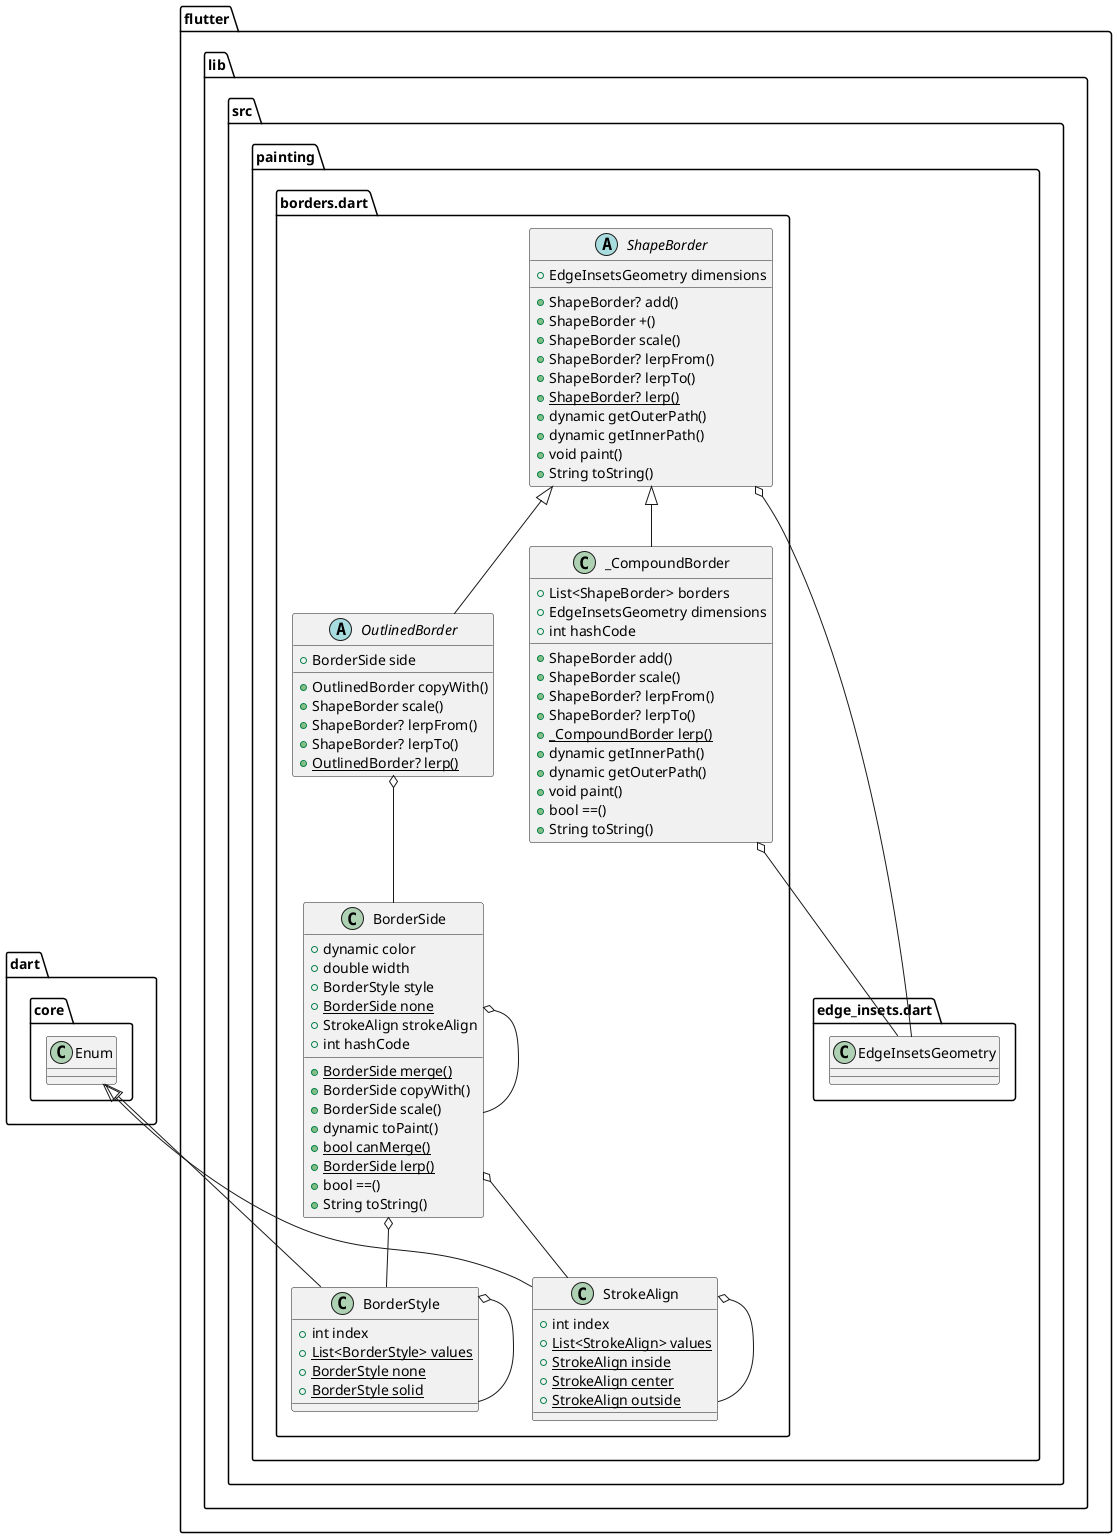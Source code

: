 @startuml
set namespaceSeparator ::

class "flutter::lib::src::painting::borders.dart::BorderSide" {
  +dynamic color
  +double width
  +BorderStyle style
  {static} +BorderSide none
  +StrokeAlign strokeAlign
  +int hashCode
  {static} +BorderSide merge()
  +BorderSide copyWith()
  +BorderSide scale()
  +dynamic toPaint()
  {static} +bool canMerge()
  {static} +BorderSide lerp()
  +bool ==()
  +String toString()
}

"flutter::lib::src::painting::borders.dart::BorderSide" o-- "flutter::lib::src::painting::borders.dart::BorderStyle"
"flutter::lib::src::painting::borders.dart::BorderSide" o-- "flutter::lib::src::painting::borders.dart::BorderSide"
"flutter::lib::src::painting::borders.dart::BorderSide" o-- "flutter::lib::src::painting::borders.dart::StrokeAlign"

abstract class "flutter::lib::src::painting::borders.dart::ShapeBorder" {
  +EdgeInsetsGeometry dimensions
  +ShapeBorder? add()
  +ShapeBorder +()
  +ShapeBorder scale()
  +ShapeBorder? lerpFrom()
  +ShapeBorder? lerpTo()
  {static} +ShapeBorder? lerp()
  +dynamic getOuterPath()
  +dynamic getInnerPath()
  +void paint()
  +String toString()
}

"flutter::lib::src::painting::borders.dart::ShapeBorder" o-- "flutter::lib::src::painting::edge_insets.dart::EdgeInsetsGeometry"

abstract class "flutter::lib::src::painting::borders.dart::OutlinedBorder" {
  +BorderSide side
  +OutlinedBorder copyWith()
  +ShapeBorder scale()
  +ShapeBorder? lerpFrom()
  +ShapeBorder? lerpTo()
  {static} +OutlinedBorder? lerp()
}

"flutter::lib::src::painting::borders.dart::OutlinedBorder" o-- "flutter::lib::src::painting::borders.dart::BorderSide"
"flutter::lib::src::painting::borders.dart::ShapeBorder" <|-- "flutter::lib::src::painting::borders.dart::OutlinedBorder"

class "flutter::lib::src::painting::borders.dart::_CompoundBorder" {
  +List<ShapeBorder> borders
  +EdgeInsetsGeometry dimensions
  +int hashCode
  +ShapeBorder add()
  +ShapeBorder scale()
  +ShapeBorder? lerpFrom()
  +ShapeBorder? lerpTo()
  {static} +_CompoundBorder lerp()
  +dynamic getInnerPath()
  +dynamic getOuterPath()
  +void paint()
  +bool ==()
  +String toString()
}

"flutter::lib::src::painting::borders.dart::_CompoundBorder" o-- "flutter::lib::src::painting::edge_insets.dart::EdgeInsetsGeometry"
"flutter::lib::src::painting::borders.dart::ShapeBorder" <|-- "flutter::lib::src::painting::borders.dart::_CompoundBorder"

class "flutter::lib::src::painting::borders.dart::BorderStyle" {
  +int index
  {static} +List<BorderStyle> values
  {static} +BorderStyle none
  {static} +BorderStyle solid
}

"flutter::lib::src::painting::borders.dart::BorderStyle" o-- "flutter::lib::src::painting::borders.dart::BorderStyle"
"dart::core::Enum" <|-- "flutter::lib::src::painting::borders.dart::BorderStyle"

class "flutter::lib::src::painting::borders.dart::StrokeAlign" {
  +int index
  {static} +List<StrokeAlign> values
  {static} +StrokeAlign inside
  {static} +StrokeAlign center
  {static} +StrokeAlign outside
}

"flutter::lib::src::painting::borders.dart::StrokeAlign" o-- "flutter::lib::src::painting::borders.dart::StrokeAlign"
"dart::core::Enum" <|-- "flutter::lib::src::painting::borders.dart::StrokeAlign"


@enduml